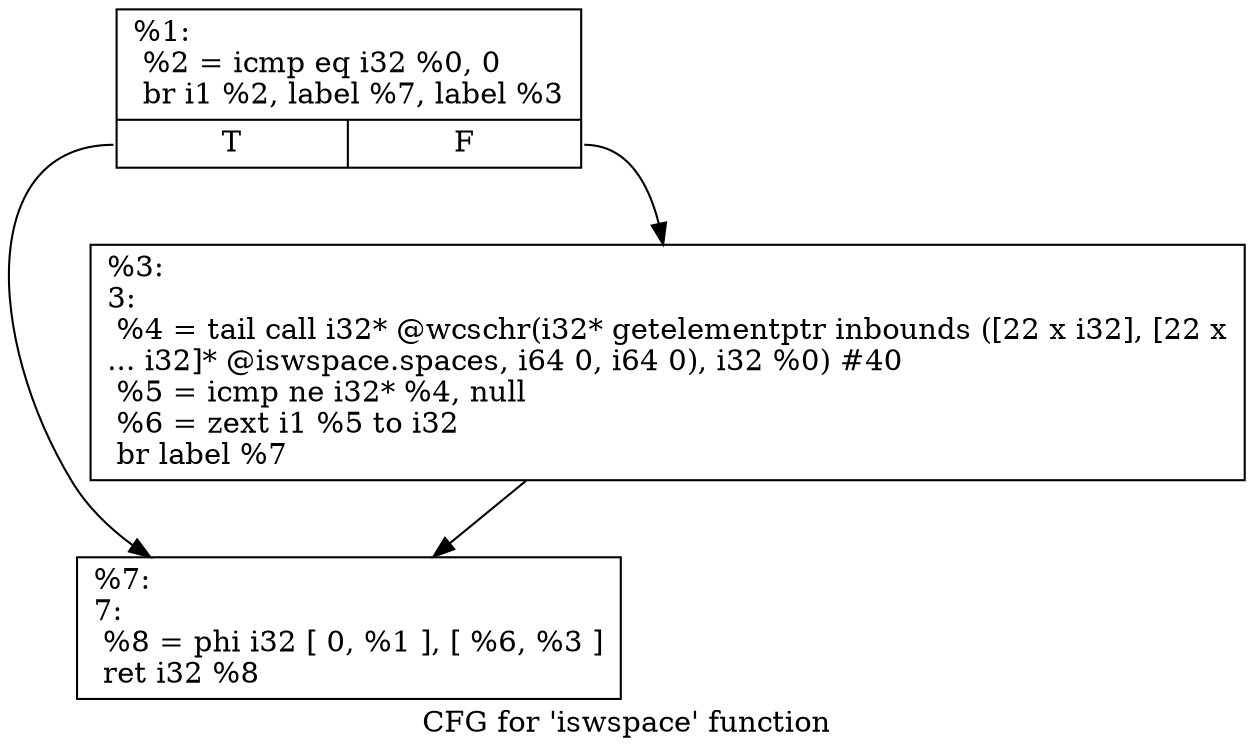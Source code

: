digraph "CFG for 'iswspace' function" {
	label="CFG for 'iswspace' function";

	Node0x183d520 [shape=record,label="{%1:\l  %2 = icmp eq i32 %0, 0\l  br i1 %2, label %7, label %3\l|{<s0>T|<s1>F}}"];
	Node0x183d520:s0 -> Node0x183d5c0;
	Node0x183d520:s1 -> Node0x183d570;
	Node0x183d570 [shape=record,label="{%3:\l3:                                                \l  %4 = tail call i32* @wcschr(i32* getelementptr inbounds ([22 x i32], [22 x\l... i32]* @iswspace.spaces, i64 0, i64 0), i32 %0) #40\l  %5 = icmp ne i32* %4, null\l  %6 = zext i1 %5 to i32\l  br label %7\l}"];
	Node0x183d570 -> Node0x183d5c0;
	Node0x183d5c0 [shape=record,label="{%7:\l7:                                                \l  %8 = phi i32 [ 0, %1 ], [ %6, %3 ]\l  ret i32 %8\l}"];
}
